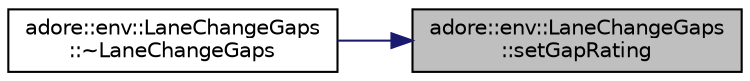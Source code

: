 digraph "adore::env::LaneChangeGaps::setGapRating"
{
 // LATEX_PDF_SIZE
  edge [fontname="Helvetica",fontsize="10",labelfontname="Helvetica",labelfontsize="10"];
  node [fontname="Helvetica",fontsize="10",shape=record];
  rankdir="RL";
  Node1 [label="adore::env::LaneChangeGaps\l::setGapRating",height=0.2,width=0.4,color="black", fillcolor="grey75", style="filled", fontcolor="black",tooltip=" "];
  Node1 -> Node2 [dir="back",color="midnightblue",fontsize="10",style="solid",fontname="Helvetica"];
  Node2 [label="adore::env::LaneChangeGaps\l::~LaneChangeGaps",height=0.2,width=0.4,color="black", fillcolor="white", style="filled",URL="$classadore_1_1env_1_1LaneChangeGaps.html#a53aae3cfc48dcc3fc75c7ddeb0d4e6a2",tooltip=" "];
}
